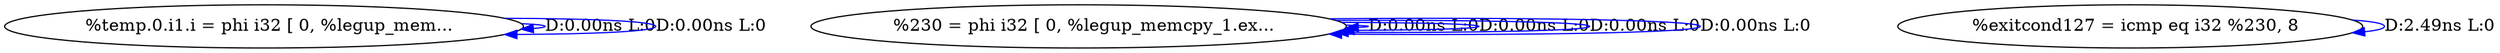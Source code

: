 digraph {
Node0x36e62f0[label="  %temp.0.i1.i = phi i32 [ 0, %legup_mem..."];
Node0x36e62f0 -> Node0x36e62f0[label="D:0.00ns L:0",color=blue];
Node0x36e62f0 -> Node0x36e62f0[label="D:0.00ns L:0",color=blue];
Node0x36e63d0[label="  %230 = phi i32 [ 0, %legup_memcpy_1.ex..."];
Node0x36e63d0 -> Node0x36e63d0[label="D:0.00ns L:0",color=blue];
Node0x36e63d0 -> Node0x36e63d0[label="D:0.00ns L:0",color=blue];
Node0x36e63d0 -> Node0x36e63d0[label="D:0.00ns L:0",color=blue];
Node0x36e63d0 -> Node0x36e63d0[label="D:0.00ns L:0",color=blue];
Node0x36e64b0[label="  %exitcond127 = icmp eq i32 %230, 8"];
Node0x36e64b0 -> Node0x36e64b0[label="D:2.49ns L:0",color=blue];
}
